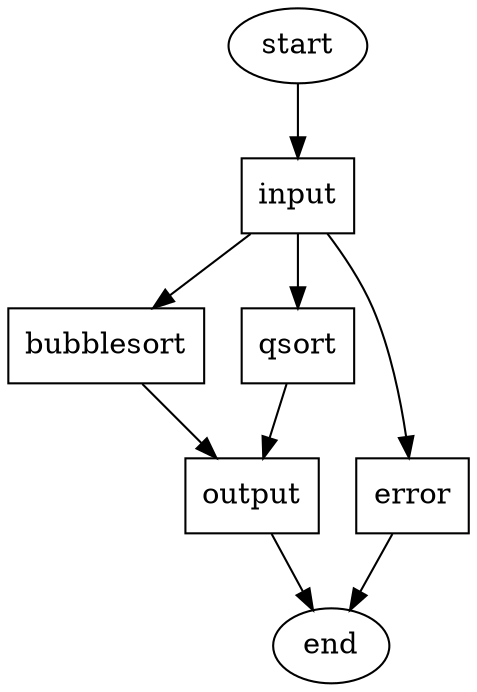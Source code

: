 digraph G {
  input[shape = box];
  bubblesort[shape = box];
  qsort[shape = box];
  error[shape = box];
  output[shape = box];

  start -> input;
    input -> bubblesort;
      bubblesort -> output;
    input -> qsort;
      qsort -> output;
    input -> error;
      error -> end;
    output -> end;
}
